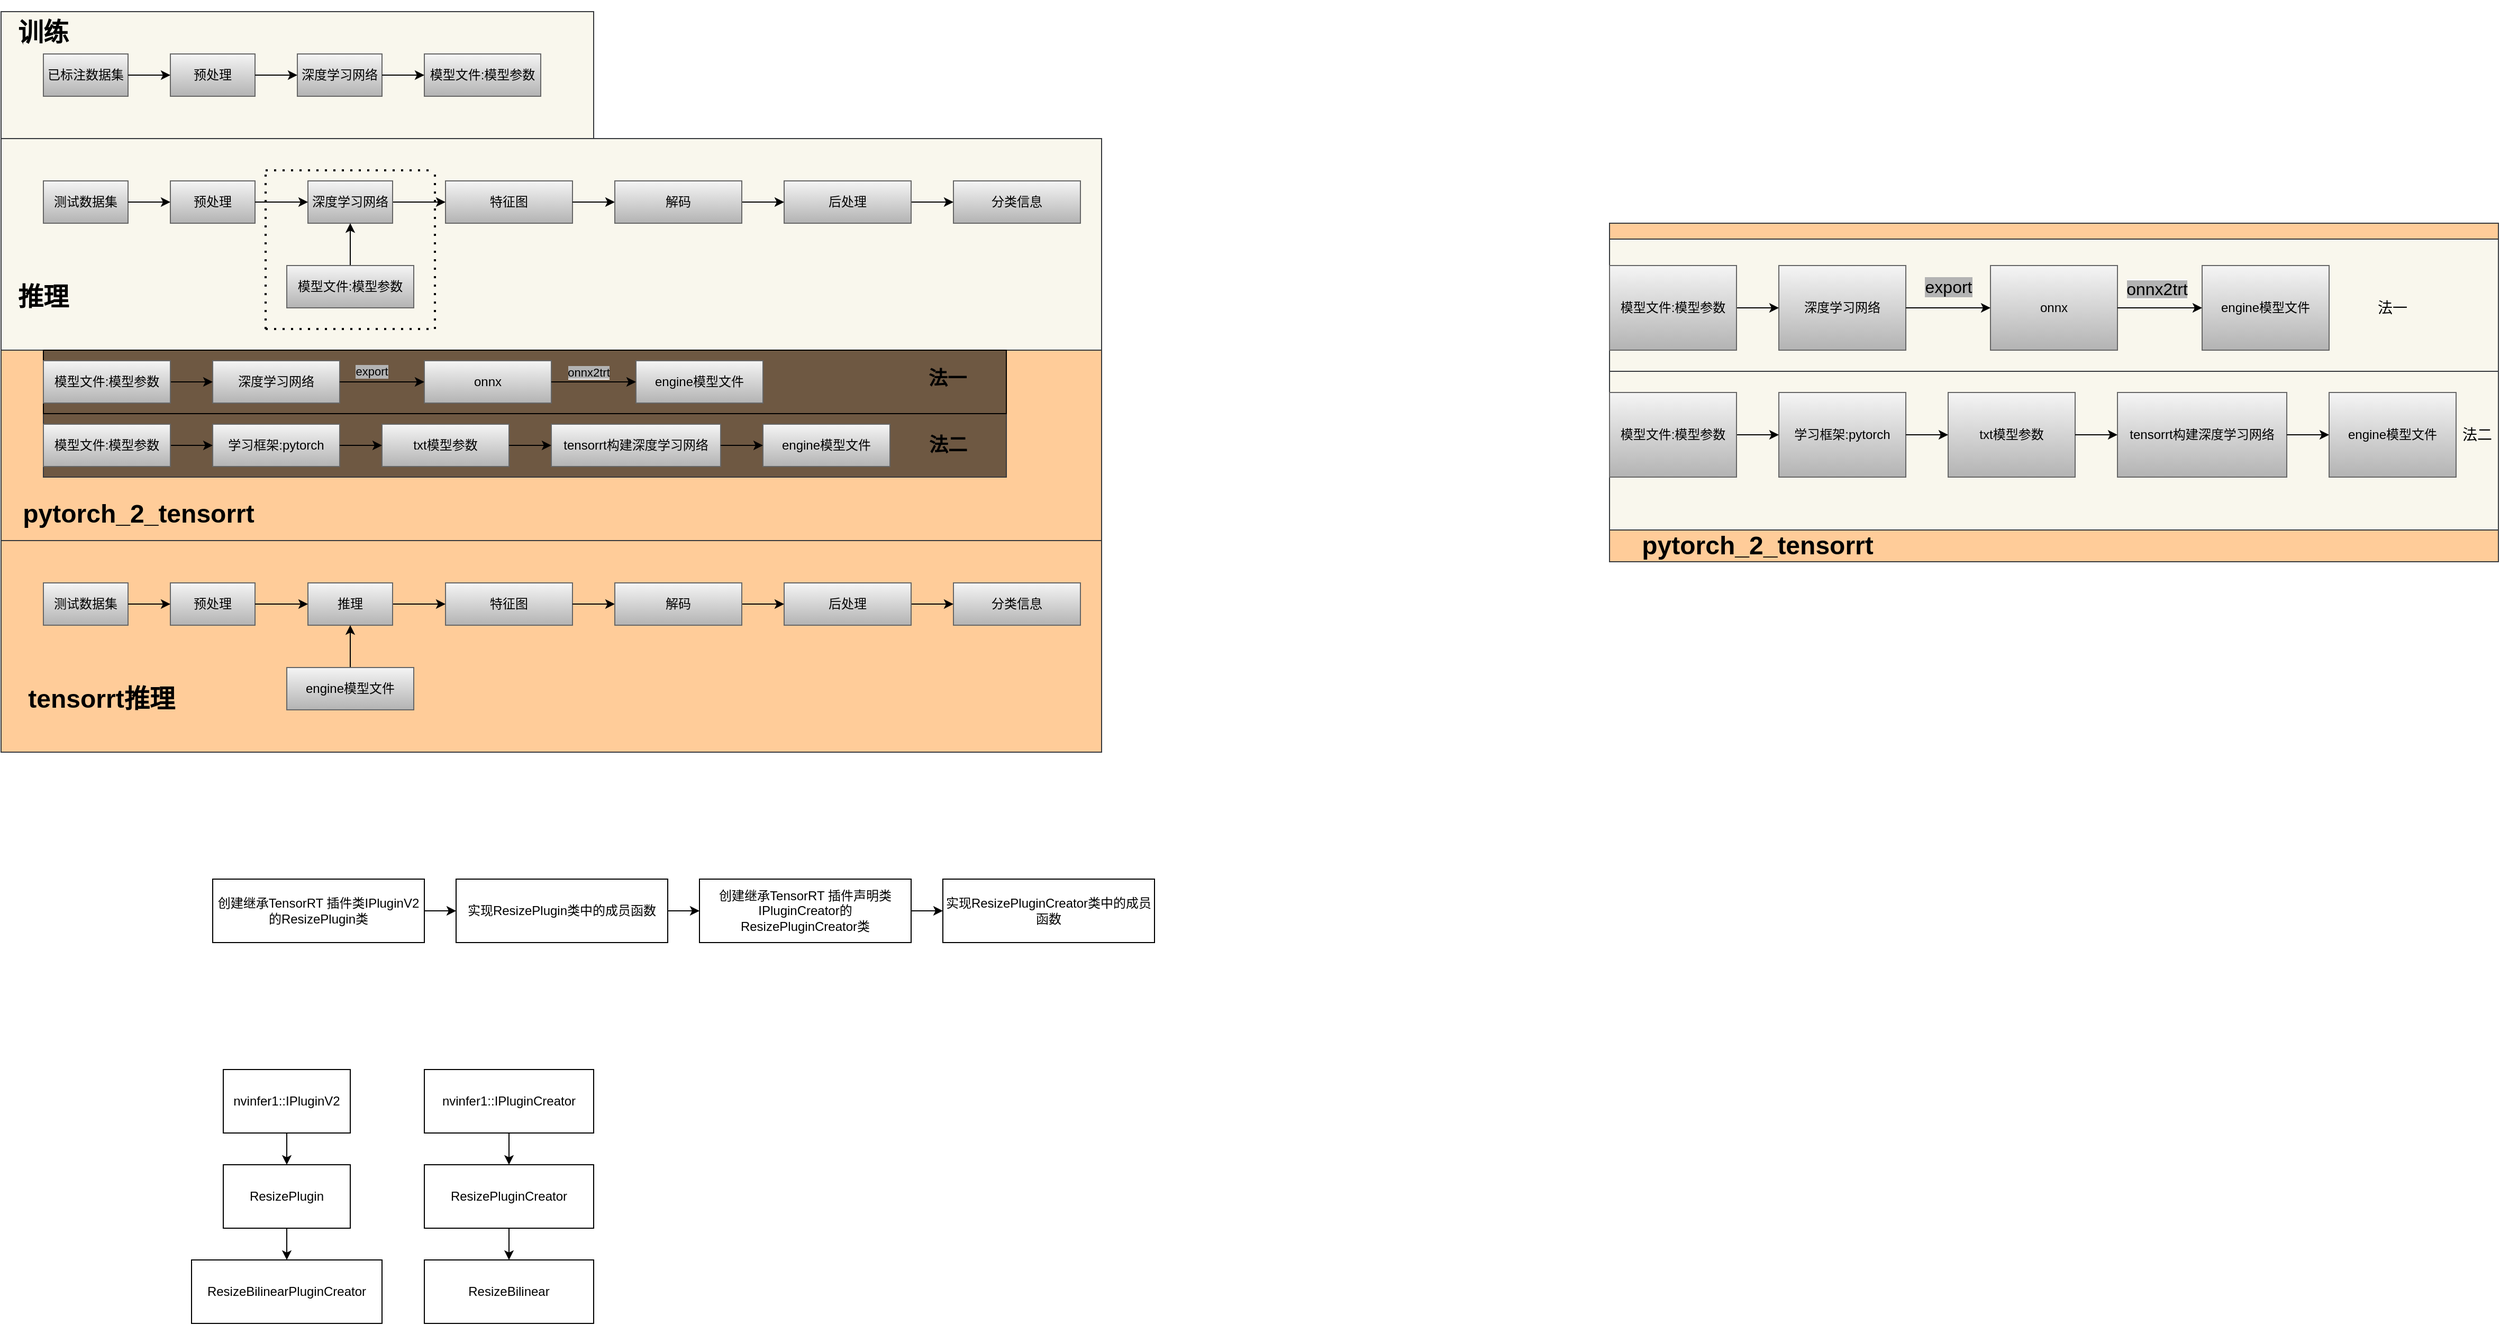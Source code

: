 <mxfile version="15.1.4" type="github">
  <diagram id="8UxI5zDDSqNZYO5CYFuw" name="第 1 页">
    <mxGraphModel dx="998" dy="508" grid="1" gridSize="10" guides="1" tooltips="1" connect="1" arrows="1" fold="1" page="1" pageScale="1" pageWidth="3300" pageHeight="4681" math="0" shadow="0">
      <root>
        <mxCell id="0" />
        <mxCell id="1" parent="0" />
        <mxCell id="91bVKzT9zRqBgBeDqGgl-28" value="" style="group" parent="1" vertex="1" connectable="0">
          <mxGeometry x="200" y="40" width="560" height="120" as="geometry" />
        </mxCell>
        <mxCell id="91bVKzT9zRqBgBeDqGgl-25" value="" style="rounded=0;whiteSpace=wrap;html=1;fillColor=#f9f7ed;strokeColor=#36393d;" parent="91bVKzT9zRqBgBeDqGgl-28" vertex="1">
          <mxGeometry width="560" height="120" as="geometry" />
        </mxCell>
        <mxCell id="91bVKzT9zRqBgBeDqGgl-1" value="已标注数据集" style="rounded=0;whiteSpace=wrap;html=1;gradientColor=#b3b3b3;fillColor=#f5f5f5;strokeColor=#666666;" parent="91bVKzT9zRqBgBeDqGgl-28" vertex="1">
          <mxGeometry x="40" y="40" width="80" height="40" as="geometry" />
        </mxCell>
        <mxCell id="91bVKzT9zRqBgBeDqGgl-2" value="预处理" style="rounded=0;whiteSpace=wrap;html=1;gradientColor=#b3b3b3;fillColor=#f5f5f5;strokeColor=#666666;" parent="91bVKzT9zRqBgBeDqGgl-28" vertex="1">
          <mxGeometry x="160" y="40" width="80" height="40" as="geometry" />
        </mxCell>
        <mxCell id="91bVKzT9zRqBgBeDqGgl-6" value="" style="edgeStyle=orthogonalEdgeStyle;rounded=0;orthogonalLoop=1;jettySize=auto;html=1;" parent="91bVKzT9zRqBgBeDqGgl-28" source="91bVKzT9zRqBgBeDqGgl-1" target="91bVKzT9zRqBgBeDqGgl-2" edge="1">
          <mxGeometry relative="1" as="geometry" />
        </mxCell>
        <mxCell id="91bVKzT9zRqBgBeDqGgl-3" value="深度学习网络" style="rounded=0;whiteSpace=wrap;html=1;gradientColor=#b3b3b3;fillColor=#f5f5f5;strokeColor=#666666;" parent="91bVKzT9zRqBgBeDqGgl-28" vertex="1">
          <mxGeometry x="280" y="40" width="80" height="40" as="geometry" />
        </mxCell>
        <mxCell id="91bVKzT9zRqBgBeDqGgl-7" value="" style="edgeStyle=orthogonalEdgeStyle;rounded=0;orthogonalLoop=1;jettySize=auto;html=1;" parent="91bVKzT9zRqBgBeDqGgl-28" source="91bVKzT9zRqBgBeDqGgl-2" target="91bVKzT9zRqBgBeDqGgl-3" edge="1">
          <mxGeometry relative="1" as="geometry" />
        </mxCell>
        <mxCell id="91bVKzT9zRqBgBeDqGgl-4" value="模型文件:模型参数" style="rounded=0;whiteSpace=wrap;html=1;gradientColor=#b3b3b3;fillColor=#f5f5f5;strokeColor=#666666;" parent="91bVKzT9zRqBgBeDqGgl-28" vertex="1">
          <mxGeometry x="400" y="40" width="110" height="40" as="geometry" />
        </mxCell>
        <mxCell id="91bVKzT9zRqBgBeDqGgl-8" value="" style="edgeStyle=orthogonalEdgeStyle;rounded=0;orthogonalLoop=1;jettySize=auto;html=1;" parent="91bVKzT9zRqBgBeDqGgl-28" source="91bVKzT9zRqBgBeDqGgl-3" target="91bVKzT9zRqBgBeDqGgl-4" edge="1">
          <mxGeometry relative="1" as="geometry" />
        </mxCell>
        <mxCell id="91bVKzT9zRqBgBeDqGgl-32" value="&lt;h1&gt;训练&lt;/h1&gt;" style="text;html=1;strokeColor=none;fillColor=none;align=center;verticalAlign=middle;whiteSpace=wrap;rounded=0;" parent="91bVKzT9zRqBgBeDqGgl-28" vertex="1">
          <mxGeometry width="80" height="40" as="geometry" />
        </mxCell>
        <mxCell id="91bVKzT9zRqBgBeDqGgl-146" value="" style="group" parent="1" vertex="1" connectable="0">
          <mxGeometry x="200" y="160" width="1040" height="200" as="geometry" />
        </mxCell>
        <mxCell id="91bVKzT9zRqBgBeDqGgl-29" value="" style="rounded=0;whiteSpace=wrap;html=1;fillColor=#f9f7ed;strokeColor=#36393d;" parent="91bVKzT9zRqBgBeDqGgl-146" vertex="1">
          <mxGeometry width="1040" height="200" as="geometry" />
        </mxCell>
        <mxCell id="91bVKzT9zRqBgBeDqGgl-30" value="" style="group" parent="91bVKzT9zRqBgBeDqGgl-146" vertex="1" connectable="0">
          <mxGeometry x="40" y="40" width="960" height="120" as="geometry" />
        </mxCell>
        <mxCell id="91bVKzT9zRqBgBeDqGgl-9" value="测试数据集" style="rounded=0;whiteSpace=wrap;html=1;gradientColor=#b3b3b3;fillColor=#f5f5f5;strokeColor=#666666;" parent="91bVKzT9zRqBgBeDqGgl-30" vertex="1">
          <mxGeometry width="80" height="40" as="geometry" />
        </mxCell>
        <mxCell id="91bVKzT9zRqBgBeDqGgl-10" value="预处理" style="rounded=0;whiteSpace=wrap;html=1;gradientColor=#b3b3b3;fillColor=#f5f5f5;strokeColor=#666666;" parent="91bVKzT9zRqBgBeDqGgl-30" vertex="1">
          <mxGeometry x="120" width="80" height="40" as="geometry" />
        </mxCell>
        <mxCell id="91bVKzT9zRqBgBeDqGgl-17" value="" style="edgeStyle=orthogonalEdgeStyle;rounded=0;orthogonalLoop=1;jettySize=auto;html=1;" parent="91bVKzT9zRqBgBeDqGgl-30" source="91bVKzT9zRqBgBeDqGgl-9" target="91bVKzT9zRqBgBeDqGgl-10" edge="1">
          <mxGeometry relative="1" as="geometry" />
        </mxCell>
        <mxCell id="91bVKzT9zRqBgBeDqGgl-33" value="&lt;h1&gt;推理&lt;/h1&gt;" style="text;html=1;strokeColor=none;fillColor=none;align=center;verticalAlign=middle;whiteSpace=wrap;rounded=0;" parent="91bVKzT9zRqBgBeDqGgl-146" vertex="1">
          <mxGeometry y="130" width="80" height="40" as="geometry" />
        </mxCell>
        <mxCell id="91bVKzT9zRqBgBeDqGgl-13" value="特征图" style="rounded=0;whiteSpace=wrap;html=1;gradientColor=#b3b3b3;fillColor=#f5f5f5;strokeColor=#666666;" parent="91bVKzT9zRqBgBeDqGgl-146" vertex="1">
          <mxGeometry x="420" y="40" width="120" height="40" as="geometry" />
        </mxCell>
        <mxCell id="91bVKzT9zRqBgBeDqGgl-19" value="" style="edgeStyle=orthogonalEdgeStyle;rounded=0;orthogonalLoop=1;jettySize=auto;html=1;" parent="91bVKzT9zRqBgBeDqGgl-146" source="91bVKzT9zRqBgBeDqGgl-11" target="91bVKzT9zRqBgBeDqGgl-13" edge="1">
          <mxGeometry as="geometry" />
        </mxCell>
        <mxCell id="91bVKzT9zRqBgBeDqGgl-20" value="" style="edgeStyle=orthogonalEdgeStyle;rounded=0;orthogonalLoop=1;jettySize=auto;html=1;" parent="91bVKzT9zRqBgBeDqGgl-146" source="91bVKzT9zRqBgBeDqGgl-13" target="91bVKzT9zRqBgBeDqGgl-14" edge="1">
          <mxGeometry as="geometry" />
        </mxCell>
        <mxCell id="91bVKzT9zRqBgBeDqGgl-11" value="深度学习网络" style="rounded=0;whiteSpace=wrap;html=1;gradientColor=#b3b3b3;fillColor=#f5f5f5;strokeColor=#666666;" parent="91bVKzT9zRqBgBeDqGgl-146" vertex="1">
          <mxGeometry x="290" y="40" width="80" height="40" as="geometry" />
        </mxCell>
        <mxCell id="91bVKzT9zRqBgBeDqGgl-18" value="" style="edgeStyle=orthogonalEdgeStyle;rounded=0;orthogonalLoop=1;jettySize=auto;html=1;" parent="91bVKzT9zRqBgBeDqGgl-146" source="91bVKzT9zRqBgBeDqGgl-10" target="91bVKzT9zRqBgBeDqGgl-11" edge="1">
          <mxGeometry as="geometry" />
        </mxCell>
        <mxCell id="91bVKzT9zRqBgBeDqGgl-24" value="" style="edgeStyle=orthogonalEdgeStyle;rounded=0;orthogonalLoop=1;jettySize=auto;html=1;" parent="91bVKzT9zRqBgBeDqGgl-146" source="91bVKzT9zRqBgBeDqGgl-12" target="91bVKzT9zRqBgBeDqGgl-11" edge="1">
          <mxGeometry as="geometry" />
        </mxCell>
        <mxCell id="91bVKzT9zRqBgBeDqGgl-12" value="模型文件:模型参数" style="rounded=0;whiteSpace=wrap;html=1;gradientColor=#b3b3b3;fillColor=#f5f5f5;strokeColor=#666666;" parent="91bVKzT9zRqBgBeDqGgl-146" vertex="1">
          <mxGeometry x="270" y="120" width="120" height="40" as="geometry" />
        </mxCell>
        <mxCell id="91bVKzT9zRqBgBeDqGgl-22" value="分类信息" style="rounded=0;whiteSpace=wrap;html=1;gradientColor=#b3b3b3;fillColor=#f5f5f5;strokeColor=#666666;" parent="91bVKzT9zRqBgBeDqGgl-146" vertex="1">
          <mxGeometry x="900" y="40" width="120" height="40" as="geometry" />
        </mxCell>
        <mxCell id="91bVKzT9zRqBgBeDqGgl-23" value="" style="edgeStyle=orthogonalEdgeStyle;rounded=0;orthogonalLoop=1;jettySize=auto;html=1;" parent="91bVKzT9zRqBgBeDqGgl-146" source="91bVKzT9zRqBgBeDqGgl-15" target="91bVKzT9zRqBgBeDqGgl-22" edge="1">
          <mxGeometry as="geometry" />
        </mxCell>
        <mxCell id="91bVKzT9zRqBgBeDqGgl-15" value="后处理" style="rounded=0;whiteSpace=wrap;html=1;gradientColor=#b3b3b3;fillColor=#f5f5f5;strokeColor=#666666;" parent="91bVKzT9zRqBgBeDqGgl-146" vertex="1">
          <mxGeometry x="740" y="40" width="120" height="40" as="geometry" />
        </mxCell>
        <mxCell id="91bVKzT9zRqBgBeDqGgl-21" value="" style="edgeStyle=orthogonalEdgeStyle;rounded=0;orthogonalLoop=1;jettySize=auto;html=1;" parent="91bVKzT9zRqBgBeDqGgl-146" source="91bVKzT9zRqBgBeDqGgl-14" target="91bVKzT9zRqBgBeDqGgl-15" edge="1">
          <mxGeometry as="geometry" />
        </mxCell>
        <mxCell id="91bVKzT9zRqBgBeDqGgl-14" value="解码" style="rounded=0;whiteSpace=wrap;html=1;gradientColor=#b3b3b3;fillColor=#f5f5f5;strokeColor=#666666;" parent="91bVKzT9zRqBgBeDqGgl-146" vertex="1">
          <mxGeometry x="580" y="40" width="120" height="40" as="geometry" />
        </mxCell>
        <mxCell id="91bVKzT9zRqBgBeDqGgl-108" value="" style="group" parent="91bVKzT9zRqBgBeDqGgl-146" vertex="1" connectable="0">
          <mxGeometry x="250" y="30" width="160" height="150" as="geometry" />
        </mxCell>
        <mxCell id="91bVKzT9zRqBgBeDqGgl-99" value="" style="endArrow=none;dashed=1;html=1;dashPattern=1 3;strokeWidth=2;" parent="91bVKzT9zRqBgBeDqGgl-108" edge="1">
          <mxGeometry x="180.5" y="180" width="50" height="50" as="geometry">
            <mxPoint x="160" y="150" as="sourcePoint" />
            <mxPoint x="160" as="targetPoint" />
          </mxGeometry>
        </mxCell>
        <mxCell id="91bVKzT9zRqBgBeDqGgl-98" value="" style="endArrow=none;dashed=1;html=1;dashPattern=1 3;strokeWidth=2;" parent="91bVKzT9zRqBgBeDqGgl-108" edge="1">
          <mxGeometry x="200" y="180" width="50" height="50" as="geometry">
            <mxPoint y="150" as="sourcePoint" />
            <mxPoint as="targetPoint" />
          </mxGeometry>
        </mxCell>
        <mxCell id="91bVKzT9zRqBgBeDqGgl-100" value="" style="endArrow=none;dashed=1;html=1;dashPattern=1 3;strokeWidth=2;" parent="91bVKzT9zRqBgBeDqGgl-108" edge="1">
          <mxGeometry x="200" y="160" width="50" height="50" as="geometry">
            <mxPoint as="sourcePoint" />
            <mxPoint x="160" as="targetPoint" />
          </mxGeometry>
        </mxCell>
        <mxCell id="91bVKzT9zRqBgBeDqGgl-102" value="" style="endArrow=none;dashed=1;html=1;dashPattern=1 3;strokeWidth=2;" parent="91bVKzT9zRqBgBeDqGgl-108" edge="1">
          <mxGeometry x="200" y="180" width="50" height="50" as="geometry">
            <mxPoint y="150" as="sourcePoint" />
            <mxPoint x="160" y="150" as="targetPoint" />
          </mxGeometry>
        </mxCell>
        <mxCell id="91bVKzT9zRqBgBeDqGgl-148" value="" style="group" parent="1" vertex="1" connectable="0">
          <mxGeometry x="200" y="540" width="1040" height="200" as="geometry" />
        </mxCell>
        <mxCell id="91bVKzT9zRqBgBeDqGgl-149" value="" style="rounded=0;whiteSpace=wrap;html=1;fillColor=#ffcc99;strokeColor=#36393d;" parent="91bVKzT9zRqBgBeDqGgl-148" vertex="1">
          <mxGeometry width="1040" height="200" as="geometry" />
        </mxCell>
        <mxCell id="91bVKzT9zRqBgBeDqGgl-150" value="" style="group" parent="91bVKzT9zRqBgBeDqGgl-148" vertex="1" connectable="0">
          <mxGeometry x="40" y="40" width="960" height="120" as="geometry" />
        </mxCell>
        <mxCell id="91bVKzT9zRqBgBeDqGgl-151" value="测试数据集" style="rounded=0;whiteSpace=wrap;html=1;gradientColor=#b3b3b3;fillColor=#f5f5f5;strokeColor=#666666;" parent="91bVKzT9zRqBgBeDqGgl-150" vertex="1">
          <mxGeometry width="80" height="40" as="geometry" />
        </mxCell>
        <mxCell id="91bVKzT9zRqBgBeDqGgl-152" value="预处理" style="rounded=0;whiteSpace=wrap;html=1;gradientColor=#b3b3b3;fillColor=#f5f5f5;strokeColor=#666666;" parent="91bVKzT9zRqBgBeDqGgl-150" vertex="1">
          <mxGeometry x="120" width="80" height="40" as="geometry" />
        </mxCell>
        <mxCell id="91bVKzT9zRqBgBeDqGgl-153" value="" style="edgeStyle=orthogonalEdgeStyle;rounded=0;orthogonalLoop=1;jettySize=auto;html=1;" parent="91bVKzT9zRqBgBeDqGgl-150" source="91bVKzT9zRqBgBeDqGgl-151" target="91bVKzT9zRqBgBeDqGgl-152" edge="1">
          <mxGeometry relative="1" as="geometry" />
        </mxCell>
        <mxCell id="91bVKzT9zRqBgBeDqGgl-154" value="&lt;h1&gt;tensorrt推理&lt;/h1&gt;" style="text;html=1;strokeColor=none;fillColor=none;align=center;verticalAlign=middle;whiteSpace=wrap;rounded=0;" parent="91bVKzT9zRqBgBeDqGgl-148" vertex="1">
          <mxGeometry x="20" y="130" width="150" height="40" as="geometry" />
        </mxCell>
        <mxCell id="91bVKzT9zRqBgBeDqGgl-155" value="特征图" style="rounded=0;whiteSpace=wrap;html=1;gradientColor=#b3b3b3;fillColor=#f5f5f5;strokeColor=#666666;" parent="91bVKzT9zRqBgBeDqGgl-148" vertex="1">
          <mxGeometry x="420" y="40" width="120" height="40" as="geometry" />
        </mxCell>
        <mxCell id="91bVKzT9zRqBgBeDqGgl-156" value="" style="edgeStyle=orthogonalEdgeStyle;rounded=0;orthogonalLoop=1;jettySize=auto;html=1;" parent="91bVKzT9zRqBgBeDqGgl-148" source="91bVKzT9zRqBgBeDqGgl-158" target="91bVKzT9zRqBgBeDqGgl-155" edge="1">
          <mxGeometry as="geometry" />
        </mxCell>
        <mxCell id="91bVKzT9zRqBgBeDqGgl-157" value="" style="edgeStyle=orthogonalEdgeStyle;rounded=0;orthogonalLoop=1;jettySize=auto;html=1;" parent="91bVKzT9zRqBgBeDqGgl-148" source="91bVKzT9zRqBgBeDqGgl-155" target="91bVKzT9zRqBgBeDqGgl-166" edge="1">
          <mxGeometry as="geometry" />
        </mxCell>
        <mxCell id="91bVKzT9zRqBgBeDqGgl-158" value="推理" style="rounded=0;whiteSpace=wrap;html=1;gradientColor=#b3b3b3;fillColor=#f5f5f5;strokeColor=#666666;" parent="91bVKzT9zRqBgBeDqGgl-148" vertex="1">
          <mxGeometry x="290" y="40" width="80" height="40" as="geometry" />
        </mxCell>
        <mxCell id="91bVKzT9zRqBgBeDqGgl-159" value="" style="edgeStyle=orthogonalEdgeStyle;rounded=0;orthogonalLoop=1;jettySize=auto;html=1;" parent="91bVKzT9zRqBgBeDqGgl-148" source="91bVKzT9zRqBgBeDqGgl-152" target="91bVKzT9zRqBgBeDqGgl-158" edge="1">
          <mxGeometry as="geometry" />
        </mxCell>
        <mxCell id="91bVKzT9zRqBgBeDqGgl-160" value="" style="edgeStyle=orthogonalEdgeStyle;rounded=0;orthogonalLoop=1;jettySize=auto;html=1;" parent="91bVKzT9zRqBgBeDqGgl-148" source="91bVKzT9zRqBgBeDqGgl-161" target="91bVKzT9zRqBgBeDqGgl-158" edge="1">
          <mxGeometry as="geometry" />
        </mxCell>
        <mxCell id="91bVKzT9zRqBgBeDqGgl-161" value="engine模型文件" style="rounded=0;whiteSpace=wrap;html=1;gradientColor=#b3b3b3;fillColor=#f5f5f5;strokeColor=#666666;" parent="91bVKzT9zRqBgBeDqGgl-148" vertex="1">
          <mxGeometry x="270" y="120" width="120" height="40" as="geometry" />
        </mxCell>
        <mxCell id="91bVKzT9zRqBgBeDqGgl-162" value="分类信息" style="rounded=0;whiteSpace=wrap;html=1;gradientColor=#b3b3b3;fillColor=#f5f5f5;strokeColor=#666666;" parent="91bVKzT9zRqBgBeDqGgl-148" vertex="1">
          <mxGeometry x="900" y="40" width="120" height="40" as="geometry" />
        </mxCell>
        <mxCell id="91bVKzT9zRqBgBeDqGgl-163" value="" style="edgeStyle=orthogonalEdgeStyle;rounded=0;orthogonalLoop=1;jettySize=auto;html=1;" parent="91bVKzT9zRqBgBeDqGgl-148" source="91bVKzT9zRqBgBeDqGgl-164" target="91bVKzT9zRqBgBeDqGgl-162" edge="1">
          <mxGeometry as="geometry" />
        </mxCell>
        <mxCell id="91bVKzT9zRqBgBeDqGgl-164" value="后处理" style="rounded=0;whiteSpace=wrap;html=1;gradientColor=#b3b3b3;fillColor=#f5f5f5;strokeColor=#666666;" parent="91bVKzT9zRqBgBeDqGgl-148" vertex="1">
          <mxGeometry x="740" y="40" width="120" height="40" as="geometry" />
        </mxCell>
        <mxCell id="91bVKzT9zRqBgBeDqGgl-165" value="" style="edgeStyle=orthogonalEdgeStyle;rounded=0;orthogonalLoop=1;jettySize=auto;html=1;" parent="91bVKzT9zRqBgBeDqGgl-148" source="91bVKzT9zRqBgBeDqGgl-166" target="91bVKzT9zRqBgBeDqGgl-164" edge="1">
          <mxGeometry as="geometry" />
        </mxCell>
        <mxCell id="91bVKzT9zRqBgBeDqGgl-166" value="解码" style="rounded=0;whiteSpace=wrap;html=1;gradientColor=#b3b3b3;fillColor=#f5f5f5;strokeColor=#666666;" parent="91bVKzT9zRqBgBeDqGgl-148" vertex="1">
          <mxGeometry x="580" y="40" width="120" height="40" as="geometry" />
        </mxCell>
        <mxCell id="91bVKzT9zRqBgBeDqGgl-198" value="" style="group" parent="1" vertex="1" connectable="0">
          <mxGeometry x="200" y="360" width="1040" height="180" as="geometry" />
        </mxCell>
        <mxCell id="91bVKzT9zRqBgBeDqGgl-197" value="" style="rounded=0;whiteSpace=wrap;html=1;labelBackgroundColor=#B3B3B3;fillColor=#ffcc99;strokeColor=#36393d;" parent="91bVKzT9zRqBgBeDqGgl-198" vertex="1">
          <mxGeometry width="1040" height="180" as="geometry" />
        </mxCell>
        <mxCell id="91bVKzT9zRqBgBeDqGgl-143" value="&lt;h1&gt;pytorch_2_tensorrt&lt;/h1&gt;" style="text;html=1;strokeColor=none;fillColor=none;align=center;verticalAlign=middle;whiteSpace=wrap;rounded=0;" parent="91bVKzT9zRqBgBeDqGgl-198" vertex="1">
          <mxGeometry x="20" y="140" width="220" height="30" as="geometry" />
        </mxCell>
        <mxCell id="91bVKzT9zRqBgBeDqGgl-196" value="" style="group" parent="91bVKzT9zRqBgBeDqGgl-198" vertex="1" connectable="0">
          <mxGeometry x="40" width="910" height="120" as="geometry" />
        </mxCell>
        <mxCell id="91bVKzT9zRqBgBeDqGgl-190" value="" style="group" parent="91bVKzT9zRqBgBeDqGgl-196" vertex="1" connectable="0">
          <mxGeometry y="60" width="910" height="60" as="geometry" />
        </mxCell>
        <mxCell id="91bVKzT9zRqBgBeDqGgl-129" value="" style="rounded=0;whiteSpace=wrap;html=1;strokeColor=#36393d;fillColor=#6E5842;" parent="91bVKzT9zRqBgBeDqGgl-190" vertex="1">
          <mxGeometry width="910" height="60" as="geometry" />
        </mxCell>
        <mxCell id="91bVKzT9zRqBgBeDqGgl-115" value="学习框架:pytorch" style="rounded=0;whiteSpace=wrap;html=1;gradientColor=#b3b3b3;fillColor=#f5f5f5;strokeColor=#666666;" parent="91bVKzT9zRqBgBeDqGgl-190" vertex="1">
          <mxGeometry x="160" y="10" width="120" height="40" as="geometry" />
        </mxCell>
        <mxCell id="91bVKzT9zRqBgBeDqGgl-116" value="" style="edgeStyle=orthogonalEdgeStyle;rounded=0;orthogonalLoop=1;jettySize=auto;html=1;" parent="91bVKzT9zRqBgBeDqGgl-190" source="91bVKzT9zRqBgBeDqGgl-117" target="91bVKzT9zRqBgBeDqGgl-115" edge="1">
          <mxGeometry y="-70" as="geometry" />
        </mxCell>
        <mxCell id="91bVKzT9zRqBgBeDqGgl-117" value="模型文件:模型参数" style="rounded=0;whiteSpace=wrap;html=1;gradientColor=#b3b3b3;fillColor=#f5f5f5;strokeColor=#666666;" parent="91bVKzT9zRqBgBeDqGgl-190" vertex="1">
          <mxGeometry y="10" width="120" height="40" as="geometry" />
        </mxCell>
        <mxCell id="91bVKzT9zRqBgBeDqGgl-119" value="txt模型参数" style="rounded=0;whiteSpace=wrap;html=1;gradientColor=#b3b3b3;fillColor=#f5f5f5;strokeColor=#666666;" parent="91bVKzT9zRqBgBeDqGgl-190" vertex="1">
          <mxGeometry x="320" y="10" width="120" height="40" as="geometry" />
        </mxCell>
        <mxCell id="91bVKzT9zRqBgBeDqGgl-133" value="" style="edgeStyle=orthogonalEdgeStyle;rounded=0;orthogonalLoop=1;jettySize=auto;html=1;" parent="91bVKzT9zRqBgBeDqGgl-190" source="91bVKzT9zRqBgBeDqGgl-115" target="91bVKzT9zRqBgBeDqGgl-119" edge="1">
          <mxGeometry y="-70" as="geometry" />
        </mxCell>
        <mxCell id="91bVKzT9zRqBgBeDqGgl-121" value="tensorrt构建深度学习网络" style="rounded=0;whiteSpace=wrap;html=1;gradientColor=#b3b3b3;fillColor=#f5f5f5;strokeColor=#666666;" parent="91bVKzT9zRqBgBeDqGgl-190" vertex="1">
          <mxGeometry x="480" y="10" width="160" height="40" as="geometry" />
        </mxCell>
        <mxCell id="91bVKzT9zRqBgBeDqGgl-123" value="" style="edgeStyle=orthogonalEdgeStyle;rounded=0;orthogonalLoop=1;jettySize=auto;html=1;" parent="91bVKzT9zRqBgBeDqGgl-190" source="91bVKzT9zRqBgBeDqGgl-119" target="91bVKzT9zRqBgBeDqGgl-121" edge="1">
          <mxGeometry y="-70" as="geometry" />
        </mxCell>
        <mxCell id="91bVKzT9zRqBgBeDqGgl-122" value="engine模型文件" style="rounded=0;whiteSpace=wrap;html=1;gradientColor=#b3b3b3;fillColor=#f5f5f5;strokeColor=#666666;" parent="91bVKzT9zRqBgBeDqGgl-190" vertex="1">
          <mxGeometry x="680" y="10" width="120" height="40" as="geometry" />
        </mxCell>
        <mxCell id="91bVKzT9zRqBgBeDqGgl-124" value="" style="edgeStyle=orthogonalEdgeStyle;rounded=0;orthogonalLoop=1;jettySize=auto;html=1;" parent="91bVKzT9zRqBgBeDqGgl-190" source="91bVKzT9zRqBgBeDqGgl-121" target="91bVKzT9zRqBgBeDqGgl-122" edge="1">
          <mxGeometry y="-70" as="geometry" />
        </mxCell>
        <mxCell id="91bVKzT9zRqBgBeDqGgl-131" value="&lt;h2&gt;法二&lt;/h2&gt;" style="text;html=1;strokeColor=none;fillColor=none;align=center;verticalAlign=middle;whiteSpace=wrap;rounded=0;" parent="91bVKzT9zRqBgBeDqGgl-190" vertex="1">
          <mxGeometry x="830" y="10" width="50" height="40" as="geometry" />
        </mxCell>
        <mxCell id="91bVKzT9zRqBgBeDqGgl-193" value="" style="group" parent="91bVKzT9zRqBgBeDqGgl-196" vertex="1" connectable="0">
          <mxGeometry width="910" height="60" as="geometry" />
        </mxCell>
        <mxCell id="91bVKzT9zRqBgBeDqGgl-178" value="" style="rounded=0;whiteSpace=wrap;html=1;fillColor=#6E5842;" parent="91bVKzT9zRqBgBeDqGgl-193" vertex="1">
          <mxGeometry width="910" height="60" as="geometry" />
        </mxCell>
        <mxCell id="91bVKzT9zRqBgBeDqGgl-183" value="" style="group" parent="91bVKzT9zRqBgBeDqGgl-193" vertex="1" connectable="0">
          <mxGeometry x="740" y="20" width="130" height="40" as="geometry" />
        </mxCell>
        <mxCell id="91bVKzT9zRqBgBeDqGgl-127" value="&lt;h2&gt;法一&lt;/h2&gt;" style="text;html=1;strokeColor=none;fillColor=none;align=center;verticalAlign=middle;whiteSpace=wrap;rounded=0;" parent="91bVKzT9zRqBgBeDqGgl-183" vertex="1">
          <mxGeometry x="90" y="-6.67" width="48.9" height="26.67" as="geometry" />
        </mxCell>
        <mxCell id="91bVKzT9zRqBgBeDqGgl-53" value="深度学习网络" style="rounded=0;whiteSpace=wrap;html=1;gradientColor=#b3b3b3;fillColor=#f5f5f5;strokeColor=#666666;" parent="91bVKzT9zRqBgBeDqGgl-193" vertex="1">
          <mxGeometry x="160" y="10" width="120" height="40" as="geometry" />
        </mxCell>
        <mxCell id="91bVKzT9zRqBgBeDqGgl-111" value="" style="edgeStyle=orthogonalEdgeStyle;rounded=0;orthogonalLoop=1;jettySize=auto;html=1;" parent="91bVKzT9zRqBgBeDqGgl-193" source="91bVKzT9zRqBgBeDqGgl-93" target="91bVKzT9zRqBgBeDqGgl-53" edge="1">
          <mxGeometry y="-100" as="geometry" />
        </mxCell>
        <mxCell id="91bVKzT9zRqBgBeDqGgl-93" value="模型文件:模型参数" style="rounded=0;whiteSpace=wrap;html=1;gradientColor=#b3b3b3;fillColor=#f5f5f5;strokeColor=#666666;" parent="91bVKzT9zRqBgBeDqGgl-193" vertex="1">
          <mxGeometry y="10" width="120" height="40" as="geometry" />
        </mxCell>
        <mxCell id="91bVKzT9zRqBgBeDqGgl-94" value="onnx" style="rounded=0;whiteSpace=wrap;html=1;gradientColor=#b3b3b3;fillColor=#f5f5f5;strokeColor=#666666;" parent="91bVKzT9zRqBgBeDqGgl-193" vertex="1">
          <mxGeometry x="360" y="10" width="120" height="40" as="geometry" />
        </mxCell>
        <mxCell id="91bVKzT9zRqBgBeDqGgl-112" value="" style="edgeStyle=orthogonalEdgeStyle;rounded=0;orthogonalLoop=1;jettySize=auto;html=1;" parent="91bVKzT9zRqBgBeDqGgl-193" source="91bVKzT9zRqBgBeDqGgl-53" target="91bVKzT9zRqBgBeDqGgl-94" edge="1">
          <mxGeometry y="-100" as="geometry" />
        </mxCell>
        <mxCell id="91bVKzT9zRqBgBeDqGgl-174" value="export" style="edgeLabel;html=1;align=center;verticalAlign=middle;resizable=0;points=[];labelBackgroundColor=#B3B3B3;" parent="91bVKzT9zRqBgBeDqGgl-112" vertex="1" connectable="0">
          <mxGeometry relative="1" as="geometry">
            <mxPoint x="-10" y="-10" as="offset" />
          </mxGeometry>
        </mxCell>
        <mxCell id="91bVKzT9zRqBgBeDqGgl-95" value="engine模型文件" style="rounded=0;whiteSpace=wrap;html=1;gradientColor=#b3b3b3;fillColor=#f5f5f5;strokeColor=#666666;" parent="91bVKzT9zRqBgBeDqGgl-193" vertex="1">
          <mxGeometry x="560" y="10" width="120" height="40" as="geometry" />
        </mxCell>
        <mxCell id="91bVKzT9zRqBgBeDqGgl-113" value="" style="edgeStyle=orthogonalEdgeStyle;rounded=0;orthogonalLoop=1;jettySize=auto;html=1;" parent="91bVKzT9zRqBgBeDqGgl-193" source="91bVKzT9zRqBgBeDqGgl-94" target="91bVKzT9zRqBgBeDqGgl-95" edge="1">
          <mxGeometry y="-100" as="geometry" />
        </mxCell>
        <mxCell id="91bVKzT9zRqBgBeDqGgl-175" value="&lt;span style=&quot;background-color: rgb(179 , 179 , 179)&quot;&gt;onnx2trt&lt;/span&gt;" style="edgeLabel;html=1;align=center;verticalAlign=middle;resizable=0;points=[];" parent="91bVKzT9zRqBgBeDqGgl-193" vertex="1" connectable="0">
          <mxGeometry x="530" y="20" as="geometry">
            <mxPoint x="-15" y="1" as="offset" />
          </mxGeometry>
        </mxCell>
        <mxCell id="hynaGmhpuU8hfWFkTGDj-11" value="" style="rounded=0;whiteSpace=wrap;html=1;fontSize=14;fillColor=#ffcc99;strokeColor=#36393d;" parent="1" vertex="1">
          <mxGeometry x="1720" y="240" width="840" height="320" as="geometry" />
        </mxCell>
        <mxCell id="hynaGmhpuU8hfWFkTGDj-12" value="" style="rounded=0;whiteSpace=wrap;html=1;fontSize=14;fillColor=#f9f7ed;strokeColor=#36393d;" parent="1" vertex="1">
          <mxGeometry x="1720" y="255" width="840" height="130" as="geometry" />
        </mxCell>
        <mxCell id="hynaGmhpuU8hfWFkTGDj-13" value="&lt;h1&gt;pytorch_2_tensorrt&lt;/h1&gt;" style="text;html=1;strokeColor=none;fillColor=none;align=center;verticalAlign=middle;whiteSpace=wrap;rounded=0;" parent="1" vertex="1">
          <mxGeometry x="1750" y="530" width="220" height="30" as="geometry" />
        </mxCell>
        <mxCell id="hynaGmhpuU8hfWFkTGDj-14" value="" style="group" parent="1" vertex="1" connectable="0">
          <mxGeometry x="1720" y="280" width="760" height="80" as="geometry" />
        </mxCell>
        <mxCell id="hynaGmhpuU8hfWFkTGDj-15" value="法一" style="text;html=1;strokeColor=none;fillColor=none;align=center;verticalAlign=middle;whiteSpace=wrap;rounded=0;fontSize=14;" parent="hynaGmhpuU8hfWFkTGDj-14" vertex="1">
          <mxGeometry x="720" y="30" width="40" height="20" as="geometry" />
        </mxCell>
        <mxCell id="hynaGmhpuU8hfWFkTGDj-16" value="深度学习网络" style="rounded=0;whiteSpace=wrap;html=1;gradientColor=#b3b3b3;fillColor=#f5f5f5;strokeColor=#666666;" parent="hynaGmhpuU8hfWFkTGDj-14" vertex="1">
          <mxGeometry x="160" width="120" height="80" as="geometry" />
        </mxCell>
        <mxCell id="hynaGmhpuU8hfWFkTGDj-17" value="" style="edgeStyle=orthogonalEdgeStyle;rounded=0;orthogonalLoop=1;jettySize=auto;html=1;" parent="hynaGmhpuU8hfWFkTGDj-14" source="hynaGmhpuU8hfWFkTGDj-18" target="hynaGmhpuU8hfWFkTGDj-16" edge="1">
          <mxGeometry y="-100" as="geometry" />
        </mxCell>
        <mxCell id="hynaGmhpuU8hfWFkTGDj-18" value="模型文件:模型参数" style="rounded=0;whiteSpace=wrap;html=1;gradientColor=#b3b3b3;fillColor=#f5f5f5;strokeColor=#666666;" parent="hynaGmhpuU8hfWFkTGDj-14" vertex="1">
          <mxGeometry width="120" height="80" as="geometry" />
        </mxCell>
        <mxCell id="hynaGmhpuU8hfWFkTGDj-19" value="onnx" style="rounded=0;whiteSpace=wrap;html=1;gradientColor=#b3b3b3;fillColor=#f5f5f5;strokeColor=#666666;" parent="hynaGmhpuU8hfWFkTGDj-14" vertex="1">
          <mxGeometry x="360" width="120" height="80" as="geometry" />
        </mxCell>
        <mxCell id="hynaGmhpuU8hfWFkTGDj-20" value="" style="edgeStyle=orthogonalEdgeStyle;rounded=0;orthogonalLoop=1;jettySize=auto;html=1;" parent="hynaGmhpuU8hfWFkTGDj-14" source="hynaGmhpuU8hfWFkTGDj-16" target="hynaGmhpuU8hfWFkTGDj-19" edge="1">
          <mxGeometry y="-100" as="geometry" />
        </mxCell>
        <mxCell id="hynaGmhpuU8hfWFkTGDj-21" value="&lt;font style=&quot;font-size: 16px&quot;&gt;export&lt;/font&gt;" style="edgeLabel;html=1;align=center;verticalAlign=middle;resizable=0;points=[];labelBackgroundColor=#B3B3B3;fontSize=14;" parent="hynaGmhpuU8hfWFkTGDj-20" vertex="1" connectable="0">
          <mxGeometry relative="1" as="geometry">
            <mxPoint y="-20" as="offset" />
          </mxGeometry>
        </mxCell>
        <mxCell id="hynaGmhpuU8hfWFkTGDj-22" value="engine模型文件" style="rounded=0;whiteSpace=wrap;html=1;gradientColor=#b3b3b3;fillColor=#f5f5f5;strokeColor=#666666;" parent="hynaGmhpuU8hfWFkTGDj-14" vertex="1">
          <mxGeometry x="560" width="120" height="80" as="geometry" />
        </mxCell>
        <mxCell id="hynaGmhpuU8hfWFkTGDj-23" value="" style="edgeStyle=orthogonalEdgeStyle;rounded=0;orthogonalLoop=1;jettySize=auto;html=1;" parent="hynaGmhpuU8hfWFkTGDj-14" source="hynaGmhpuU8hfWFkTGDj-19" target="hynaGmhpuU8hfWFkTGDj-22" edge="1">
          <mxGeometry y="-100" as="geometry" />
        </mxCell>
        <mxCell id="hynaGmhpuU8hfWFkTGDj-24" value="&lt;font style=&quot;font-size: 16px&quot;&gt;&lt;span style=&quot;background-color: rgb(179 , 179 , 179)&quot;&gt;onnx2trt&lt;/span&gt;&lt;/font&gt;" style="edgeLabel;html=1;align=center;verticalAlign=middle;resizable=0;points=[];" parent="hynaGmhpuU8hfWFkTGDj-14" vertex="1" connectable="0">
          <mxGeometry x="530" y="10" as="geometry">
            <mxPoint x="-13" y="12" as="offset" />
          </mxGeometry>
        </mxCell>
        <mxCell id="hynaGmhpuU8hfWFkTGDj-25" value="" style="group;fillColor=#f9f7ed;strokeColor=#36393d;" parent="1" vertex="1" connectable="0">
          <mxGeometry x="1720" y="400" width="840" height="130" as="geometry" />
        </mxCell>
        <mxCell id="hynaGmhpuU8hfWFkTGDj-26" value="" style="rounded=0;whiteSpace=wrap;html=1;fontSize=14;fillColor=#f9f7ed;strokeColor=#36393d;" parent="hynaGmhpuU8hfWFkTGDj-25" vertex="1">
          <mxGeometry y="-20" width="840" height="150" as="geometry" />
        </mxCell>
        <mxCell id="hynaGmhpuU8hfWFkTGDj-27" value="法二" style="text;html=1;strokeColor=none;fillColor=none;align=center;verticalAlign=middle;whiteSpace=wrap;rounded=0;fontSize=14;" parent="hynaGmhpuU8hfWFkTGDj-25" vertex="1">
          <mxGeometry x="800" y="30" width="40" height="20" as="geometry" />
        </mxCell>
        <mxCell id="hynaGmhpuU8hfWFkTGDj-28" value="学习框架:pytorch" style="rounded=0;whiteSpace=wrap;html=1;gradientColor=#b3b3b3;fillColor=#f5f5f5;strokeColor=#666666;" parent="hynaGmhpuU8hfWFkTGDj-25" vertex="1">
          <mxGeometry x="160" width="120" height="80" as="geometry" />
        </mxCell>
        <mxCell id="hynaGmhpuU8hfWFkTGDj-29" value="" style="edgeStyle=orthogonalEdgeStyle;rounded=0;orthogonalLoop=1;jettySize=auto;html=1;" parent="hynaGmhpuU8hfWFkTGDj-25" source="hynaGmhpuU8hfWFkTGDj-30" target="hynaGmhpuU8hfWFkTGDj-28" edge="1">
          <mxGeometry y="-70" as="geometry" />
        </mxCell>
        <mxCell id="hynaGmhpuU8hfWFkTGDj-30" value="模型文件:模型参数" style="rounded=0;whiteSpace=wrap;html=1;gradientColor=#b3b3b3;fillColor=#f5f5f5;strokeColor=#666666;" parent="hynaGmhpuU8hfWFkTGDj-25" vertex="1">
          <mxGeometry width="120" height="80" as="geometry" />
        </mxCell>
        <mxCell id="hynaGmhpuU8hfWFkTGDj-31" value="txt模型参数" style="rounded=0;whiteSpace=wrap;html=1;gradientColor=#b3b3b3;fillColor=#f5f5f5;strokeColor=#666666;" parent="hynaGmhpuU8hfWFkTGDj-25" vertex="1">
          <mxGeometry x="320" width="120" height="80" as="geometry" />
        </mxCell>
        <mxCell id="hynaGmhpuU8hfWFkTGDj-32" value="" style="edgeStyle=orthogonalEdgeStyle;rounded=0;orthogonalLoop=1;jettySize=auto;html=1;" parent="hynaGmhpuU8hfWFkTGDj-25" source="hynaGmhpuU8hfWFkTGDj-28" target="hynaGmhpuU8hfWFkTGDj-31" edge="1">
          <mxGeometry y="-70" as="geometry" />
        </mxCell>
        <mxCell id="hynaGmhpuU8hfWFkTGDj-33" value="tensorrt构建深度学习网络" style="rounded=0;whiteSpace=wrap;html=1;gradientColor=#b3b3b3;fillColor=#f5f5f5;strokeColor=#666666;" parent="hynaGmhpuU8hfWFkTGDj-25" vertex="1">
          <mxGeometry x="480" width="160" height="80" as="geometry" />
        </mxCell>
        <mxCell id="hynaGmhpuU8hfWFkTGDj-34" value="" style="edgeStyle=orthogonalEdgeStyle;rounded=0;orthogonalLoop=1;jettySize=auto;html=1;" parent="hynaGmhpuU8hfWFkTGDj-25" source="hynaGmhpuU8hfWFkTGDj-31" target="hynaGmhpuU8hfWFkTGDj-33" edge="1">
          <mxGeometry y="-70" as="geometry" />
        </mxCell>
        <mxCell id="hynaGmhpuU8hfWFkTGDj-35" value="engine模型文件" style="rounded=0;whiteSpace=wrap;html=1;gradientColor=#b3b3b3;fillColor=#f5f5f5;strokeColor=#666666;" parent="hynaGmhpuU8hfWFkTGDj-25" vertex="1">
          <mxGeometry x="680" width="120" height="80" as="geometry" />
        </mxCell>
        <mxCell id="hynaGmhpuU8hfWFkTGDj-36" value="" style="edgeStyle=orthogonalEdgeStyle;rounded=0;orthogonalLoop=1;jettySize=auto;html=1;" parent="hynaGmhpuU8hfWFkTGDj-25" source="hynaGmhpuU8hfWFkTGDj-33" target="hynaGmhpuU8hfWFkTGDj-35" edge="1">
          <mxGeometry y="-70" as="geometry" />
        </mxCell>
        <mxCell id="zM6WOUxZVbB425My2PGX-19" value="" style="edgeStyle=orthogonalEdgeStyle;rounded=0;orthogonalLoop=1;jettySize=auto;html=1;" parent="1" source="zM6WOUxZVbB425My2PGX-6" target="zM6WOUxZVbB425My2PGX-7" edge="1">
          <mxGeometry relative="1" as="geometry" />
        </mxCell>
        <mxCell id="zM6WOUxZVbB425My2PGX-6" value="创建继承TensorRT 插件声明类IPluginCreator的ResizePluginCreator类" style="rounded=0;whiteSpace=wrap;html=1;" parent="1" vertex="1">
          <mxGeometry x="860" y="860" width="200" height="60" as="geometry" />
        </mxCell>
        <mxCell id="zM6WOUxZVbB425My2PGX-7" value="实现ResizePluginCreator类中的成员函数" style="whiteSpace=wrap;html=1;" parent="1" vertex="1">
          <mxGeometry x="1090" y="860" width="200" height="60" as="geometry" />
        </mxCell>
        <mxCell id="zM6WOUxZVbB425My2PGX-17" value="" style="edgeStyle=orthogonalEdgeStyle;rounded=0;orthogonalLoop=1;jettySize=auto;html=1;" parent="1" source="zM6WOUxZVbB425My2PGX-9" target="zM6WOUxZVbB425My2PGX-10" edge="1">
          <mxGeometry relative="1" as="geometry" />
        </mxCell>
        <mxCell id="zM6WOUxZVbB425My2PGX-9" value="创建继承TensorRT 插件类IPluginV2的ResizePlugin类" style="rounded=0;whiteSpace=wrap;html=1;" parent="1" vertex="1">
          <mxGeometry x="400" y="860" width="200" height="60" as="geometry" />
        </mxCell>
        <mxCell id="zM6WOUxZVbB425My2PGX-18" value="" style="edgeStyle=orthogonalEdgeStyle;rounded=0;orthogonalLoop=1;jettySize=auto;html=1;" parent="1" source="zM6WOUxZVbB425My2PGX-10" target="zM6WOUxZVbB425My2PGX-6" edge="1">
          <mxGeometry relative="1" as="geometry" />
        </mxCell>
        <mxCell id="zM6WOUxZVbB425My2PGX-10" value="实现ResizePlugin类中的成员函数" style="whiteSpace=wrap;html=1;" parent="1" vertex="1">
          <mxGeometry x="630" y="860" width="200" height="60" as="geometry" />
        </mxCell>
        <mxCell id="5lS5bGCtiUgwyxmi78YG-7" value="" style="edgeStyle=orthogonalEdgeStyle;rounded=0;orthogonalLoop=1;jettySize=auto;html=1;" edge="1" parent="1" source="5lS5bGCtiUgwyxmi78YG-1" target="5lS5bGCtiUgwyxmi78YG-3">
          <mxGeometry relative="1" as="geometry" />
        </mxCell>
        <mxCell id="5lS5bGCtiUgwyxmi78YG-1" value="nvinfer1::IPluginV2" style="rounded=0;whiteSpace=wrap;html=1;" vertex="1" parent="1">
          <mxGeometry x="410" y="1040" width="120" height="60" as="geometry" />
        </mxCell>
        <mxCell id="5lS5bGCtiUgwyxmi78YG-9" value="" style="edgeStyle=orthogonalEdgeStyle;rounded=0;orthogonalLoop=1;jettySize=auto;html=1;" edge="1" parent="1" source="5lS5bGCtiUgwyxmi78YG-2" target="5lS5bGCtiUgwyxmi78YG-4">
          <mxGeometry relative="1" as="geometry" />
        </mxCell>
        <mxCell id="5lS5bGCtiUgwyxmi78YG-2" value="nvinfer1::IPluginCreator" style="whiteSpace=wrap;html=1;" vertex="1" parent="1">
          <mxGeometry x="600" y="1040" width="160" height="60" as="geometry" />
        </mxCell>
        <mxCell id="5lS5bGCtiUgwyxmi78YG-8" value="" style="edgeStyle=orthogonalEdgeStyle;rounded=0;orthogonalLoop=1;jettySize=auto;html=1;" edge="1" parent="1" source="5lS5bGCtiUgwyxmi78YG-3" target="5lS5bGCtiUgwyxmi78YG-5">
          <mxGeometry relative="1" as="geometry" />
        </mxCell>
        <mxCell id="5lS5bGCtiUgwyxmi78YG-3" value="ResizePlugin" style="rounded=0;whiteSpace=wrap;html=1;" vertex="1" parent="1">
          <mxGeometry x="410" y="1130" width="120" height="60" as="geometry" />
        </mxCell>
        <mxCell id="5lS5bGCtiUgwyxmi78YG-10" value="" style="edgeStyle=orthogonalEdgeStyle;rounded=0;orthogonalLoop=1;jettySize=auto;html=1;" edge="1" parent="1" source="5lS5bGCtiUgwyxmi78YG-4" target="5lS5bGCtiUgwyxmi78YG-6">
          <mxGeometry relative="1" as="geometry" />
        </mxCell>
        <mxCell id="5lS5bGCtiUgwyxmi78YG-4" value="ResizePluginCreator" style="rounded=0;whiteSpace=wrap;html=1;" vertex="1" parent="1">
          <mxGeometry x="600" y="1130" width="160" height="60" as="geometry" />
        </mxCell>
        <mxCell id="5lS5bGCtiUgwyxmi78YG-5" value="ResizeBilinearPluginCreator" style="rounded=0;whiteSpace=wrap;html=1;" vertex="1" parent="1">
          <mxGeometry x="380" y="1220" width="180" height="60" as="geometry" />
        </mxCell>
        <mxCell id="5lS5bGCtiUgwyxmi78YG-6" value="ResizeBilinear" style="rounded=0;whiteSpace=wrap;html=1;" vertex="1" parent="1">
          <mxGeometry x="600" y="1220" width="160" height="60" as="geometry" />
        </mxCell>
      </root>
    </mxGraphModel>
  </diagram>
</mxfile>
